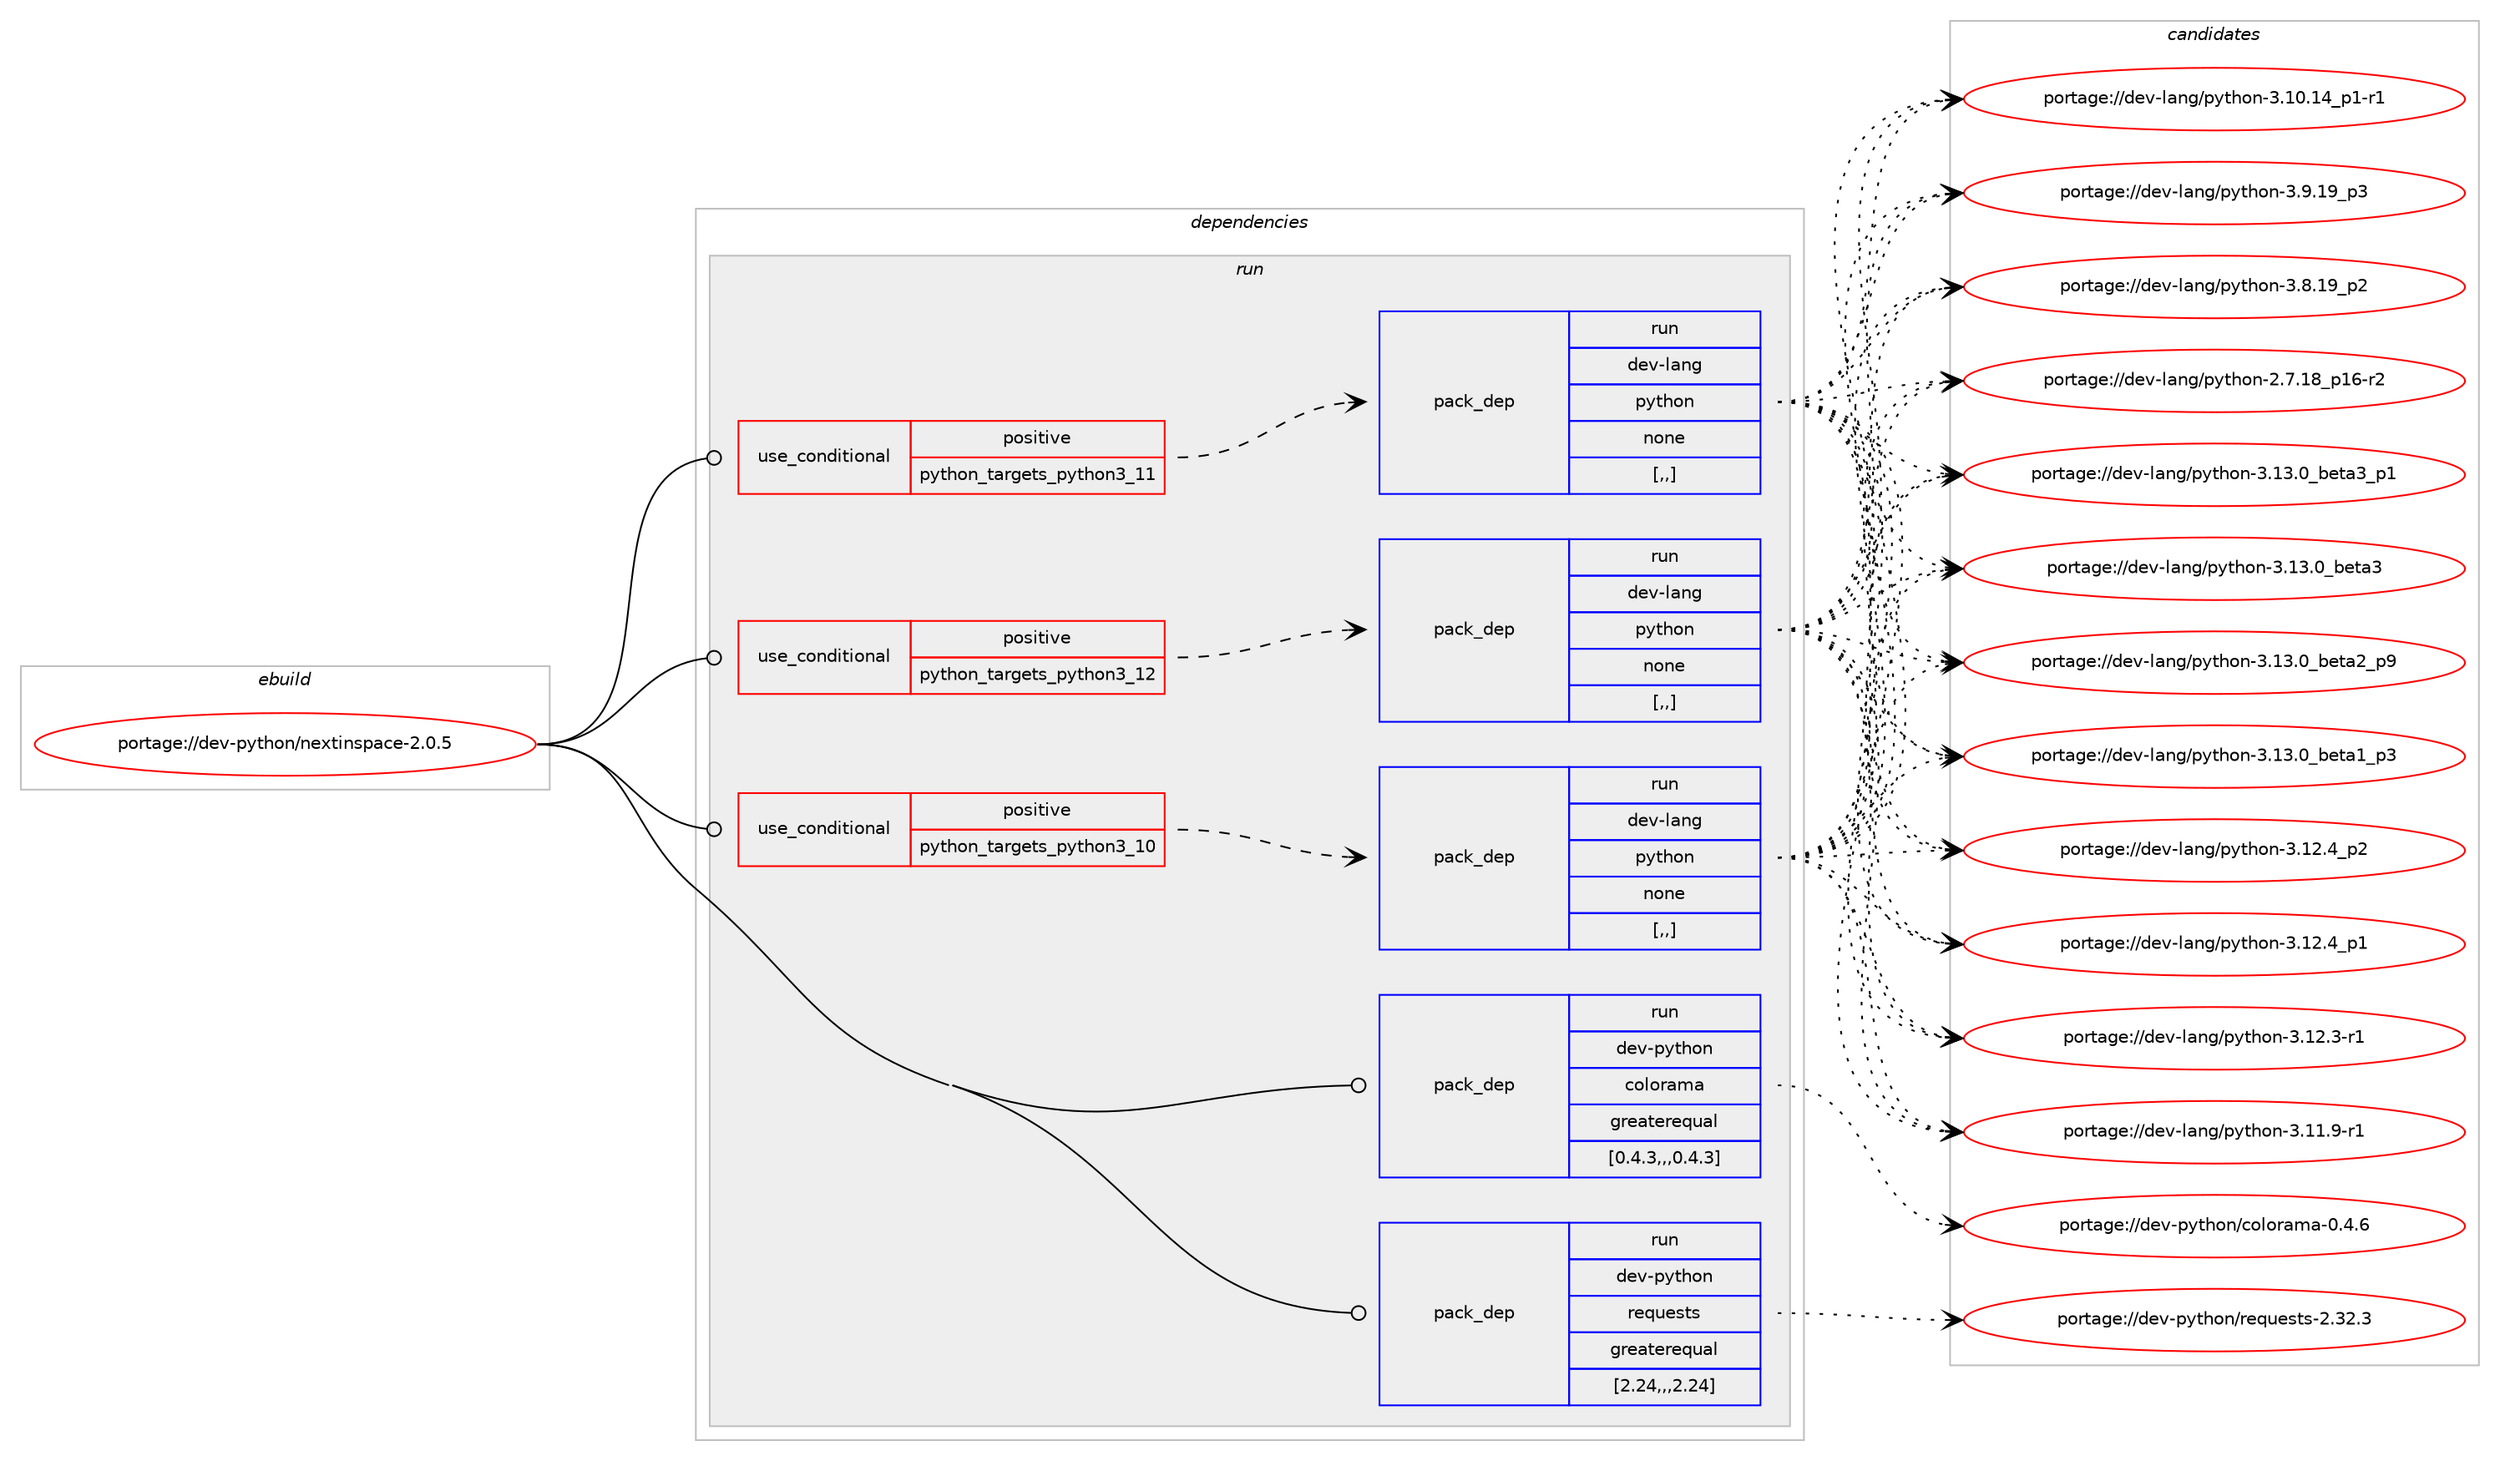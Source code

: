 digraph prolog {

# *************
# Graph options
# *************

newrank=true;
concentrate=true;
compound=true;
graph [rankdir=LR,fontname=Helvetica,fontsize=10,ranksep=1.5];#, ranksep=2.5, nodesep=0.2];
edge  [arrowhead=vee];
node  [fontname=Helvetica,fontsize=10];

# **********
# The ebuild
# **********

subgraph cluster_leftcol {
color=gray;
label=<<i>ebuild</i>>;
id [label="portage://dev-python/nextinspace-2.0.5", color=red, width=4, href="../dev-python/nextinspace-2.0.5.svg"];
}

# ****************
# The dependencies
# ****************

subgraph cluster_midcol {
color=gray;
label=<<i>dependencies</i>>;
subgraph cluster_compile {
fillcolor="#eeeeee";
style=filled;
label=<<i>compile</i>>;
}
subgraph cluster_compileandrun {
fillcolor="#eeeeee";
style=filled;
label=<<i>compile and run</i>>;
}
subgraph cluster_run {
fillcolor="#eeeeee";
style=filled;
label=<<i>run</i>>;
subgraph cond35121 {
dependency152047 [label=<<TABLE BORDER="0" CELLBORDER="1" CELLSPACING="0" CELLPADDING="4"><TR><TD ROWSPAN="3" CELLPADDING="10">use_conditional</TD></TR><TR><TD>positive</TD></TR><TR><TD>python_targets_python3_10</TD></TR></TABLE>>, shape=none, color=red];
subgraph pack115677 {
dependency152048 [label=<<TABLE BORDER="0" CELLBORDER="1" CELLSPACING="0" CELLPADDING="4" WIDTH="220"><TR><TD ROWSPAN="6" CELLPADDING="30">pack_dep</TD></TR><TR><TD WIDTH="110">run</TD></TR><TR><TD>dev-lang</TD></TR><TR><TD>python</TD></TR><TR><TD>none</TD></TR><TR><TD>[,,]</TD></TR></TABLE>>, shape=none, color=blue];
}
dependency152047:e -> dependency152048:w [weight=20,style="dashed",arrowhead="vee"];
}
id:e -> dependency152047:w [weight=20,style="solid",arrowhead="odot"];
subgraph cond35122 {
dependency152049 [label=<<TABLE BORDER="0" CELLBORDER="1" CELLSPACING="0" CELLPADDING="4"><TR><TD ROWSPAN="3" CELLPADDING="10">use_conditional</TD></TR><TR><TD>positive</TD></TR><TR><TD>python_targets_python3_11</TD></TR></TABLE>>, shape=none, color=red];
subgraph pack115678 {
dependency152050 [label=<<TABLE BORDER="0" CELLBORDER="1" CELLSPACING="0" CELLPADDING="4" WIDTH="220"><TR><TD ROWSPAN="6" CELLPADDING="30">pack_dep</TD></TR><TR><TD WIDTH="110">run</TD></TR><TR><TD>dev-lang</TD></TR><TR><TD>python</TD></TR><TR><TD>none</TD></TR><TR><TD>[,,]</TD></TR></TABLE>>, shape=none, color=blue];
}
dependency152049:e -> dependency152050:w [weight=20,style="dashed",arrowhead="vee"];
}
id:e -> dependency152049:w [weight=20,style="solid",arrowhead="odot"];
subgraph cond35123 {
dependency152051 [label=<<TABLE BORDER="0" CELLBORDER="1" CELLSPACING="0" CELLPADDING="4"><TR><TD ROWSPAN="3" CELLPADDING="10">use_conditional</TD></TR><TR><TD>positive</TD></TR><TR><TD>python_targets_python3_12</TD></TR></TABLE>>, shape=none, color=red];
subgraph pack115679 {
dependency152052 [label=<<TABLE BORDER="0" CELLBORDER="1" CELLSPACING="0" CELLPADDING="4" WIDTH="220"><TR><TD ROWSPAN="6" CELLPADDING="30">pack_dep</TD></TR><TR><TD WIDTH="110">run</TD></TR><TR><TD>dev-lang</TD></TR><TR><TD>python</TD></TR><TR><TD>none</TD></TR><TR><TD>[,,]</TD></TR></TABLE>>, shape=none, color=blue];
}
dependency152051:e -> dependency152052:w [weight=20,style="dashed",arrowhead="vee"];
}
id:e -> dependency152051:w [weight=20,style="solid",arrowhead="odot"];
subgraph pack115680 {
dependency152053 [label=<<TABLE BORDER="0" CELLBORDER="1" CELLSPACING="0" CELLPADDING="4" WIDTH="220"><TR><TD ROWSPAN="6" CELLPADDING="30">pack_dep</TD></TR><TR><TD WIDTH="110">run</TD></TR><TR><TD>dev-python</TD></TR><TR><TD>colorama</TD></TR><TR><TD>greaterequal</TD></TR><TR><TD>[0.4.3,,,0.4.3]</TD></TR></TABLE>>, shape=none, color=blue];
}
id:e -> dependency152053:w [weight=20,style="solid",arrowhead="odot"];
subgraph pack115681 {
dependency152054 [label=<<TABLE BORDER="0" CELLBORDER="1" CELLSPACING="0" CELLPADDING="4" WIDTH="220"><TR><TD ROWSPAN="6" CELLPADDING="30">pack_dep</TD></TR><TR><TD WIDTH="110">run</TD></TR><TR><TD>dev-python</TD></TR><TR><TD>requests</TD></TR><TR><TD>greaterequal</TD></TR><TR><TD>[2.24,,,2.24]</TD></TR></TABLE>>, shape=none, color=blue];
}
id:e -> dependency152054:w [weight=20,style="solid",arrowhead="odot"];
}
}

# **************
# The candidates
# **************

subgraph cluster_choices {
rank=same;
color=gray;
label=<<i>candidates</i>>;

subgraph choice115677 {
color=black;
nodesep=1;
choice10010111845108971101034711212111610411111045514649514648959810111697519511249 [label="portage://dev-lang/python-3.13.0_beta3_p1", color=red, width=4,href="../dev-lang/python-3.13.0_beta3_p1.svg"];
choice1001011184510897110103471121211161041111104551464951464895981011169751 [label="portage://dev-lang/python-3.13.0_beta3", color=red, width=4,href="../dev-lang/python-3.13.0_beta3.svg"];
choice10010111845108971101034711212111610411111045514649514648959810111697509511257 [label="portage://dev-lang/python-3.13.0_beta2_p9", color=red, width=4,href="../dev-lang/python-3.13.0_beta2_p9.svg"];
choice10010111845108971101034711212111610411111045514649514648959810111697499511251 [label="portage://dev-lang/python-3.13.0_beta1_p3", color=red, width=4,href="../dev-lang/python-3.13.0_beta1_p3.svg"];
choice100101118451089711010347112121116104111110455146495046529511250 [label="portage://dev-lang/python-3.12.4_p2", color=red, width=4,href="../dev-lang/python-3.12.4_p2.svg"];
choice100101118451089711010347112121116104111110455146495046529511249 [label="portage://dev-lang/python-3.12.4_p1", color=red, width=4,href="../dev-lang/python-3.12.4_p1.svg"];
choice100101118451089711010347112121116104111110455146495046514511449 [label="portage://dev-lang/python-3.12.3-r1", color=red, width=4,href="../dev-lang/python-3.12.3-r1.svg"];
choice100101118451089711010347112121116104111110455146494946574511449 [label="portage://dev-lang/python-3.11.9-r1", color=red, width=4,href="../dev-lang/python-3.11.9-r1.svg"];
choice100101118451089711010347112121116104111110455146494846495295112494511449 [label="portage://dev-lang/python-3.10.14_p1-r1", color=red, width=4,href="../dev-lang/python-3.10.14_p1-r1.svg"];
choice100101118451089711010347112121116104111110455146574649579511251 [label="portage://dev-lang/python-3.9.19_p3", color=red, width=4,href="../dev-lang/python-3.9.19_p3.svg"];
choice100101118451089711010347112121116104111110455146564649579511250 [label="portage://dev-lang/python-3.8.19_p2", color=red, width=4,href="../dev-lang/python-3.8.19_p2.svg"];
choice100101118451089711010347112121116104111110455046554649569511249544511450 [label="portage://dev-lang/python-2.7.18_p16-r2", color=red, width=4,href="../dev-lang/python-2.7.18_p16-r2.svg"];
dependency152048:e -> choice10010111845108971101034711212111610411111045514649514648959810111697519511249:w [style=dotted,weight="100"];
dependency152048:e -> choice1001011184510897110103471121211161041111104551464951464895981011169751:w [style=dotted,weight="100"];
dependency152048:e -> choice10010111845108971101034711212111610411111045514649514648959810111697509511257:w [style=dotted,weight="100"];
dependency152048:e -> choice10010111845108971101034711212111610411111045514649514648959810111697499511251:w [style=dotted,weight="100"];
dependency152048:e -> choice100101118451089711010347112121116104111110455146495046529511250:w [style=dotted,weight="100"];
dependency152048:e -> choice100101118451089711010347112121116104111110455146495046529511249:w [style=dotted,weight="100"];
dependency152048:e -> choice100101118451089711010347112121116104111110455146495046514511449:w [style=dotted,weight="100"];
dependency152048:e -> choice100101118451089711010347112121116104111110455146494946574511449:w [style=dotted,weight="100"];
dependency152048:e -> choice100101118451089711010347112121116104111110455146494846495295112494511449:w [style=dotted,weight="100"];
dependency152048:e -> choice100101118451089711010347112121116104111110455146574649579511251:w [style=dotted,weight="100"];
dependency152048:e -> choice100101118451089711010347112121116104111110455146564649579511250:w [style=dotted,weight="100"];
dependency152048:e -> choice100101118451089711010347112121116104111110455046554649569511249544511450:w [style=dotted,weight="100"];
}
subgraph choice115678 {
color=black;
nodesep=1;
choice10010111845108971101034711212111610411111045514649514648959810111697519511249 [label="portage://dev-lang/python-3.13.0_beta3_p1", color=red, width=4,href="../dev-lang/python-3.13.0_beta3_p1.svg"];
choice1001011184510897110103471121211161041111104551464951464895981011169751 [label="portage://dev-lang/python-3.13.0_beta3", color=red, width=4,href="../dev-lang/python-3.13.0_beta3.svg"];
choice10010111845108971101034711212111610411111045514649514648959810111697509511257 [label="portage://dev-lang/python-3.13.0_beta2_p9", color=red, width=4,href="../dev-lang/python-3.13.0_beta2_p9.svg"];
choice10010111845108971101034711212111610411111045514649514648959810111697499511251 [label="portage://dev-lang/python-3.13.0_beta1_p3", color=red, width=4,href="../dev-lang/python-3.13.0_beta1_p3.svg"];
choice100101118451089711010347112121116104111110455146495046529511250 [label="portage://dev-lang/python-3.12.4_p2", color=red, width=4,href="../dev-lang/python-3.12.4_p2.svg"];
choice100101118451089711010347112121116104111110455146495046529511249 [label="portage://dev-lang/python-3.12.4_p1", color=red, width=4,href="../dev-lang/python-3.12.4_p1.svg"];
choice100101118451089711010347112121116104111110455146495046514511449 [label="portage://dev-lang/python-3.12.3-r1", color=red, width=4,href="../dev-lang/python-3.12.3-r1.svg"];
choice100101118451089711010347112121116104111110455146494946574511449 [label="portage://dev-lang/python-3.11.9-r1", color=red, width=4,href="../dev-lang/python-3.11.9-r1.svg"];
choice100101118451089711010347112121116104111110455146494846495295112494511449 [label="portage://dev-lang/python-3.10.14_p1-r1", color=red, width=4,href="../dev-lang/python-3.10.14_p1-r1.svg"];
choice100101118451089711010347112121116104111110455146574649579511251 [label="portage://dev-lang/python-3.9.19_p3", color=red, width=4,href="../dev-lang/python-3.9.19_p3.svg"];
choice100101118451089711010347112121116104111110455146564649579511250 [label="portage://dev-lang/python-3.8.19_p2", color=red, width=4,href="../dev-lang/python-3.8.19_p2.svg"];
choice100101118451089711010347112121116104111110455046554649569511249544511450 [label="portage://dev-lang/python-2.7.18_p16-r2", color=red, width=4,href="../dev-lang/python-2.7.18_p16-r2.svg"];
dependency152050:e -> choice10010111845108971101034711212111610411111045514649514648959810111697519511249:w [style=dotted,weight="100"];
dependency152050:e -> choice1001011184510897110103471121211161041111104551464951464895981011169751:w [style=dotted,weight="100"];
dependency152050:e -> choice10010111845108971101034711212111610411111045514649514648959810111697509511257:w [style=dotted,weight="100"];
dependency152050:e -> choice10010111845108971101034711212111610411111045514649514648959810111697499511251:w [style=dotted,weight="100"];
dependency152050:e -> choice100101118451089711010347112121116104111110455146495046529511250:w [style=dotted,weight="100"];
dependency152050:e -> choice100101118451089711010347112121116104111110455146495046529511249:w [style=dotted,weight="100"];
dependency152050:e -> choice100101118451089711010347112121116104111110455146495046514511449:w [style=dotted,weight="100"];
dependency152050:e -> choice100101118451089711010347112121116104111110455146494946574511449:w [style=dotted,weight="100"];
dependency152050:e -> choice100101118451089711010347112121116104111110455146494846495295112494511449:w [style=dotted,weight="100"];
dependency152050:e -> choice100101118451089711010347112121116104111110455146574649579511251:w [style=dotted,weight="100"];
dependency152050:e -> choice100101118451089711010347112121116104111110455146564649579511250:w [style=dotted,weight="100"];
dependency152050:e -> choice100101118451089711010347112121116104111110455046554649569511249544511450:w [style=dotted,weight="100"];
}
subgraph choice115679 {
color=black;
nodesep=1;
choice10010111845108971101034711212111610411111045514649514648959810111697519511249 [label="portage://dev-lang/python-3.13.0_beta3_p1", color=red, width=4,href="../dev-lang/python-3.13.0_beta3_p1.svg"];
choice1001011184510897110103471121211161041111104551464951464895981011169751 [label="portage://dev-lang/python-3.13.0_beta3", color=red, width=4,href="../dev-lang/python-3.13.0_beta3.svg"];
choice10010111845108971101034711212111610411111045514649514648959810111697509511257 [label="portage://dev-lang/python-3.13.0_beta2_p9", color=red, width=4,href="../dev-lang/python-3.13.0_beta2_p9.svg"];
choice10010111845108971101034711212111610411111045514649514648959810111697499511251 [label="portage://dev-lang/python-3.13.0_beta1_p3", color=red, width=4,href="../dev-lang/python-3.13.0_beta1_p3.svg"];
choice100101118451089711010347112121116104111110455146495046529511250 [label="portage://dev-lang/python-3.12.4_p2", color=red, width=4,href="../dev-lang/python-3.12.4_p2.svg"];
choice100101118451089711010347112121116104111110455146495046529511249 [label="portage://dev-lang/python-3.12.4_p1", color=red, width=4,href="../dev-lang/python-3.12.4_p1.svg"];
choice100101118451089711010347112121116104111110455146495046514511449 [label="portage://dev-lang/python-3.12.3-r1", color=red, width=4,href="../dev-lang/python-3.12.3-r1.svg"];
choice100101118451089711010347112121116104111110455146494946574511449 [label="portage://dev-lang/python-3.11.9-r1", color=red, width=4,href="../dev-lang/python-3.11.9-r1.svg"];
choice100101118451089711010347112121116104111110455146494846495295112494511449 [label="portage://dev-lang/python-3.10.14_p1-r1", color=red, width=4,href="../dev-lang/python-3.10.14_p1-r1.svg"];
choice100101118451089711010347112121116104111110455146574649579511251 [label="portage://dev-lang/python-3.9.19_p3", color=red, width=4,href="../dev-lang/python-3.9.19_p3.svg"];
choice100101118451089711010347112121116104111110455146564649579511250 [label="portage://dev-lang/python-3.8.19_p2", color=red, width=4,href="../dev-lang/python-3.8.19_p2.svg"];
choice100101118451089711010347112121116104111110455046554649569511249544511450 [label="portage://dev-lang/python-2.7.18_p16-r2", color=red, width=4,href="../dev-lang/python-2.7.18_p16-r2.svg"];
dependency152052:e -> choice10010111845108971101034711212111610411111045514649514648959810111697519511249:w [style=dotted,weight="100"];
dependency152052:e -> choice1001011184510897110103471121211161041111104551464951464895981011169751:w [style=dotted,weight="100"];
dependency152052:e -> choice10010111845108971101034711212111610411111045514649514648959810111697509511257:w [style=dotted,weight="100"];
dependency152052:e -> choice10010111845108971101034711212111610411111045514649514648959810111697499511251:w [style=dotted,weight="100"];
dependency152052:e -> choice100101118451089711010347112121116104111110455146495046529511250:w [style=dotted,weight="100"];
dependency152052:e -> choice100101118451089711010347112121116104111110455146495046529511249:w [style=dotted,weight="100"];
dependency152052:e -> choice100101118451089711010347112121116104111110455146495046514511449:w [style=dotted,weight="100"];
dependency152052:e -> choice100101118451089711010347112121116104111110455146494946574511449:w [style=dotted,weight="100"];
dependency152052:e -> choice100101118451089711010347112121116104111110455146494846495295112494511449:w [style=dotted,weight="100"];
dependency152052:e -> choice100101118451089711010347112121116104111110455146574649579511251:w [style=dotted,weight="100"];
dependency152052:e -> choice100101118451089711010347112121116104111110455146564649579511250:w [style=dotted,weight="100"];
dependency152052:e -> choice100101118451089711010347112121116104111110455046554649569511249544511450:w [style=dotted,weight="100"];
}
subgraph choice115680 {
color=black;
nodesep=1;
choice1001011184511212111610411111047991111081111149710997454846524654 [label="portage://dev-python/colorama-0.4.6", color=red, width=4,href="../dev-python/colorama-0.4.6.svg"];
dependency152053:e -> choice1001011184511212111610411111047991111081111149710997454846524654:w [style=dotted,weight="100"];
}
subgraph choice115681 {
color=black;
nodesep=1;
choice100101118451121211161041111104711410111311710111511611545504651504651 [label="portage://dev-python/requests-2.32.3", color=red, width=4,href="../dev-python/requests-2.32.3.svg"];
dependency152054:e -> choice100101118451121211161041111104711410111311710111511611545504651504651:w [style=dotted,weight="100"];
}
}

}
